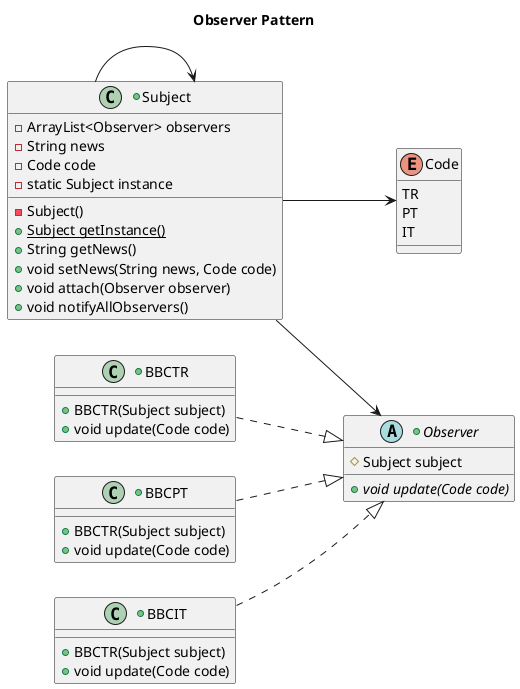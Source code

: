 @startuml

title Observer Pattern
left to right direction


+class Subject{
-ArrayList<Observer> observers
-String news
-Code code
-static Subject instance
-Subject()
+{static}Subject getInstance()
+String getNews()
+void setNews(String news, Code code)
+void attach(Observer observer)
+void notifyAllObservers()
}

+abstract class Observer{
#Subject subject
+{abstract} void update(Code code)
}

enum Code {
  TR
  PT
  IT
}

+class BBCTR{
+BBCTR(Subject subject)
+void update(Code code)
}

+class BBCPT{
+BBCTR(Subject subject)
+void update(Code code)
}

+class BBCIT{
+BBCTR(Subject subject)
+void update(Code code)
}


Subject --> Observer
Subject --> Code
Subject --> Subject

BBCTR ..|> Observer
BBCIT ..|> Observer
BBCPT ..|> Observer

@enduml